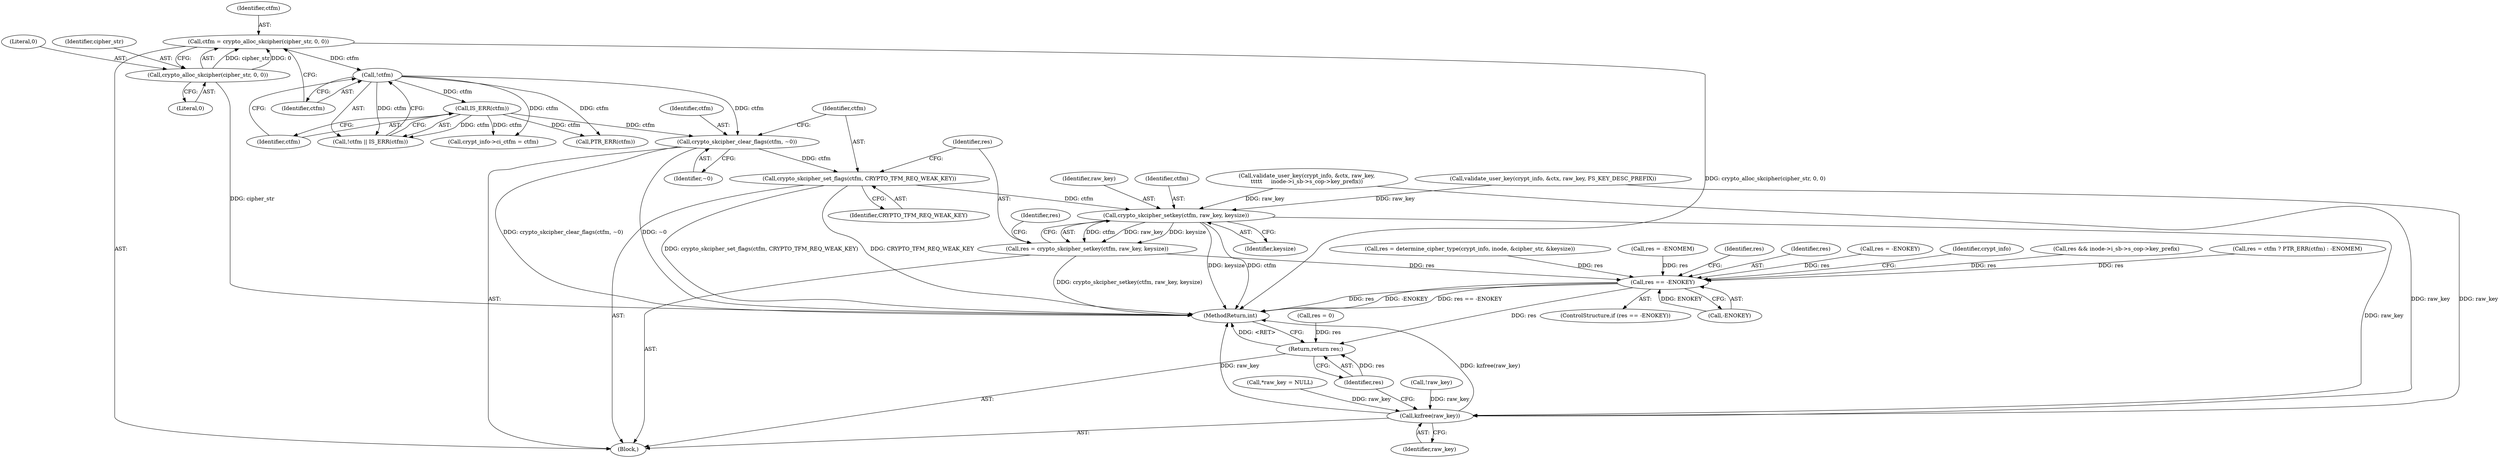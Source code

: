 digraph "0_linux_1b53cf9815bb4744958d41f3795d5d5a1d365e2d_1@API" {
"1000376" [label="(Call,crypto_skcipher_clear_flags(ctfm, ~0))"];
"1000357" [label="(Call,!ctfm)"];
"1000349" [label="(Call,ctfm = crypto_alloc_skcipher(cipher_str, 0, 0))"];
"1000351" [label="(Call,crypto_alloc_skcipher(cipher_str, 0, 0))"];
"1000359" [label="(Call,IS_ERR(ctfm))"];
"1000379" [label="(Call,crypto_skcipher_set_flags(ctfm, CRYPTO_TFM_REQ_WEAK_KEY))"];
"1000384" [label="(Call,crypto_skcipher_setkey(ctfm, raw_key, keysize))"];
"1000382" [label="(Call,res = crypto_skcipher_setkey(ctfm, raw_key, keysize))"];
"1000406" [label="(Call,res == -ENOKEY)"];
"1000417" [label="(Return,return res;)"];
"1000415" [label="(Call,kzfree(raw_key))"];
"1000384" [label="(Call,crypto_skcipher_setkey(ctfm, raw_key, keysize))"];
"1000381" [label="(Identifier,CRYPTO_TFM_REQ_WEAK_KEY)"];
"1000354" [label="(Literal,0)"];
"1000272" [label="(Call,res = determine_cipher_type(crypt_info, inode, &cipher_str, &keysize))"];
"1000294" [label="(Call,!raw_key)"];
"1000353" [label="(Literal,0)"];
"1000417" [label="(Return,return res;)"];
"1000408" [label="(Call,-ENOKEY)"];
"1000387" [label="(Identifier,keysize)"];
"1000405" [label="(ControlStructure,if (res == -ENOKEY))"];
"1000386" [label="(Identifier,raw_key)"];
"1000319" [label="(Call,validate_user_key(crypt_info, &ctx, raw_key,\n\t\t\t\t\t     inode->i_sb->s_cop->key_prefix))"];
"1000359" [label="(Call,IS_ERR(ctfm))"];
"1000284" [label="(Call,res = -ENOMEM)"];
"1000411" [label="(Identifier,res)"];
"1000351" [label="(Call,crypto_alloc_skcipher(cipher_str, 0, 0))"];
"1000111" [label="(Call,*raw_key = NULL)"];
"1000349" [label="(Call,ctfm = crypto_alloc_skcipher(cipher_str, 0, 0))"];
"1000383" [label="(Identifier,res)"];
"1000356" [label="(Call,!ctfm || IS_ERR(ctfm))"];
"1000357" [label="(Call,!ctfm)"];
"1000377" [label="(Identifier,ctfm)"];
"1000406" [label="(Call,res == -ENOKEY)"];
"1000415" [label="(Call,kzfree(raw_key))"];
"1000382" [label="(Call,res = crypto_skcipher_setkey(ctfm, raw_key, keysize))"];
"1000378" [label="(Identifier,~0)"];
"1000366" [label="(Call,PTR_ERR(ctfm))"];
"1000407" [label="(Identifier,res)"];
"1000339" [label="(Call,res = -ENOKEY)"];
"1000376" [label="(Call,crypto_skcipher_clear_flags(ctfm, ~0))"];
"1000371" [label="(Call,crypt_info->ci_ctfm = ctfm)"];
"1000104" [label="(Block,)"];
"1000414" [label="(Identifier,crypt_info)"];
"1000306" [label="(Call,res && inode->i_sb->s_cop->key_prefix)"];
"1000360" [label="(Identifier,ctfm)"];
"1000419" [label="(MethodReturn,int)"];
"1000410" [label="(Call,res = 0)"];
"1000380" [label="(Identifier,ctfm)"];
"1000352" [label="(Identifier,cipher_str)"];
"1000389" [label="(Identifier,res)"];
"1000299" [label="(Call,validate_user_key(crypt_info, &ctx, raw_key, FS_KEY_DESC_PREFIX))"];
"1000416" [label="(Identifier,raw_key)"];
"1000385" [label="(Identifier,ctfm)"];
"1000379" [label="(Call,crypto_skcipher_set_flags(ctfm, CRYPTO_TFM_REQ_WEAK_KEY))"];
"1000418" [label="(Identifier,res)"];
"1000362" [label="(Call,res = ctfm ? PTR_ERR(ctfm) : -ENOMEM)"];
"1000358" [label="(Identifier,ctfm)"];
"1000350" [label="(Identifier,ctfm)"];
"1000376" -> "1000104"  [label="AST: "];
"1000376" -> "1000378"  [label="CFG: "];
"1000377" -> "1000376"  [label="AST: "];
"1000378" -> "1000376"  [label="AST: "];
"1000380" -> "1000376"  [label="CFG: "];
"1000376" -> "1000419"  [label="DDG: crypto_skcipher_clear_flags(ctfm, ~0)"];
"1000376" -> "1000419"  [label="DDG: ~0"];
"1000357" -> "1000376"  [label="DDG: ctfm"];
"1000359" -> "1000376"  [label="DDG: ctfm"];
"1000376" -> "1000379"  [label="DDG: ctfm"];
"1000357" -> "1000356"  [label="AST: "];
"1000357" -> "1000358"  [label="CFG: "];
"1000358" -> "1000357"  [label="AST: "];
"1000360" -> "1000357"  [label="CFG: "];
"1000356" -> "1000357"  [label="CFG: "];
"1000357" -> "1000356"  [label="DDG: ctfm"];
"1000349" -> "1000357"  [label="DDG: ctfm"];
"1000357" -> "1000359"  [label="DDG: ctfm"];
"1000357" -> "1000366"  [label="DDG: ctfm"];
"1000357" -> "1000371"  [label="DDG: ctfm"];
"1000349" -> "1000104"  [label="AST: "];
"1000349" -> "1000351"  [label="CFG: "];
"1000350" -> "1000349"  [label="AST: "];
"1000351" -> "1000349"  [label="AST: "];
"1000358" -> "1000349"  [label="CFG: "];
"1000349" -> "1000419"  [label="DDG: crypto_alloc_skcipher(cipher_str, 0, 0)"];
"1000351" -> "1000349"  [label="DDG: cipher_str"];
"1000351" -> "1000349"  [label="DDG: 0"];
"1000351" -> "1000354"  [label="CFG: "];
"1000352" -> "1000351"  [label="AST: "];
"1000353" -> "1000351"  [label="AST: "];
"1000354" -> "1000351"  [label="AST: "];
"1000351" -> "1000419"  [label="DDG: cipher_str"];
"1000359" -> "1000356"  [label="AST: "];
"1000359" -> "1000360"  [label="CFG: "];
"1000360" -> "1000359"  [label="AST: "];
"1000356" -> "1000359"  [label="CFG: "];
"1000359" -> "1000356"  [label="DDG: ctfm"];
"1000359" -> "1000366"  [label="DDG: ctfm"];
"1000359" -> "1000371"  [label="DDG: ctfm"];
"1000379" -> "1000104"  [label="AST: "];
"1000379" -> "1000381"  [label="CFG: "];
"1000380" -> "1000379"  [label="AST: "];
"1000381" -> "1000379"  [label="AST: "];
"1000383" -> "1000379"  [label="CFG: "];
"1000379" -> "1000419"  [label="DDG: crypto_skcipher_set_flags(ctfm, CRYPTO_TFM_REQ_WEAK_KEY)"];
"1000379" -> "1000419"  [label="DDG: CRYPTO_TFM_REQ_WEAK_KEY"];
"1000379" -> "1000384"  [label="DDG: ctfm"];
"1000384" -> "1000382"  [label="AST: "];
"1000384" -> "1000387"  [label="CFG: "];
"1000385" -> "1000384"  [label="AST: "];
"1000386" -> "1000384"  [label="AST: "];
"1000387" -> "1000384"  [label="AST: "];
"1000382" -> "1000384"  [label="CFG: "];
"1000384" -> "1000419"  [label="DDG: keysize"];
"1000384" -> "1000419"  [label="DDG: ctfm"];
"1000384" -> "1000382"  [label="DDG: ctfm"];
"1000384" -> "1000382"  [label="DDG: raw_key"];
"1000384" -> "1000382"  [label="DDG: keysize"];
"1000299" -> "1000384"  [label="DDG: raw_key"];
"1000319" -> "1000384"  [label="DDG: raw_key"];
"1000384" -> "1000415"  [label="DDG: raw_key"];
"1000382" -> "1000104"  [label="AST: "];
"1000383" -> "1000382"  [label="AST: "];
"1000389" -> "1000382"  [label="CFG: "];
"1000382" -> "1000419"  [label="DDG: crypto_skcipher_setkey(ctfm, raw_key, keysize)"];
"1000382" -> "1000406"  [label="DDG: res"];
"1000406" -> "1000405"  [label="AST: "];
"1000406" -> "1000408"  [label="CFG: "];
"1000407" -> "1000406"  [label="AST: "];
"1000408" -> "1000406"  [label="AST: "];
"1000411" -> "1000406"  [label="CFG: "];
"1000414" -> "1000406"  [label="CFG: "];
"1000406" -> "1000419"  [label="DDG: res"];
"1000406" -> "1000419"  [label="DDG: -ENOKEY"];
"1000406" -> "1000419"  [label="DDG: res == -ENOKEY"];
"1000306" -> "1000406"  [label="DDG: res"];
"1000272" -> "1000406"  [label="DDG: res"];
"1000339" -> "1000406"  [label="DDG: res"];
"1000362" -> "1000406"  [label="DDG: res"];
"1000284" -> "1000406"  [label="DDG: res"];
"1000408" -> "1000406"  [label="DDG: ENOKEY"];
"1000406" -> "1000417"  [label="DDG: res"];
"1000417" -> "1000104"  [label="AST: "];
"1000417" -> "1000418"  [label="CFG: "];
"1000418" -> "1000417"  [label="AST: "];
"1000419" -> "1000417"  [label="CFG: "];
"1000417" -> "1000419"  [label="DDG: <RET>"];
"1000418" -> "1000417"  [label="DDG: res"];
"1000410" -> "1000417"  [label="DDG: res"];
"1000415" -> "1000104"  [label="AST: "];
"1000415" -> "1000416"  [label="CFG: "];
"1000416" -> "1000415"  [label="AST: "];
"1000418" -> "1000415"  [label="CFG: "];
"1000415" -> "1000419"  [label="DDG: raw_key"];
"1000415" -> "1000419"  [label="DDG: kzfree(raw_key)"];
"1000299" -> "1000415"  [label="DDG: raw_key"];
"1000111" -> "1000415"  [label="DDG: raw_key"];
"1000294" -> "1000415"  [label="DDG: raw_key"];
"1000319" -> "1000415"  [label="DDG: raw_key"];
}
